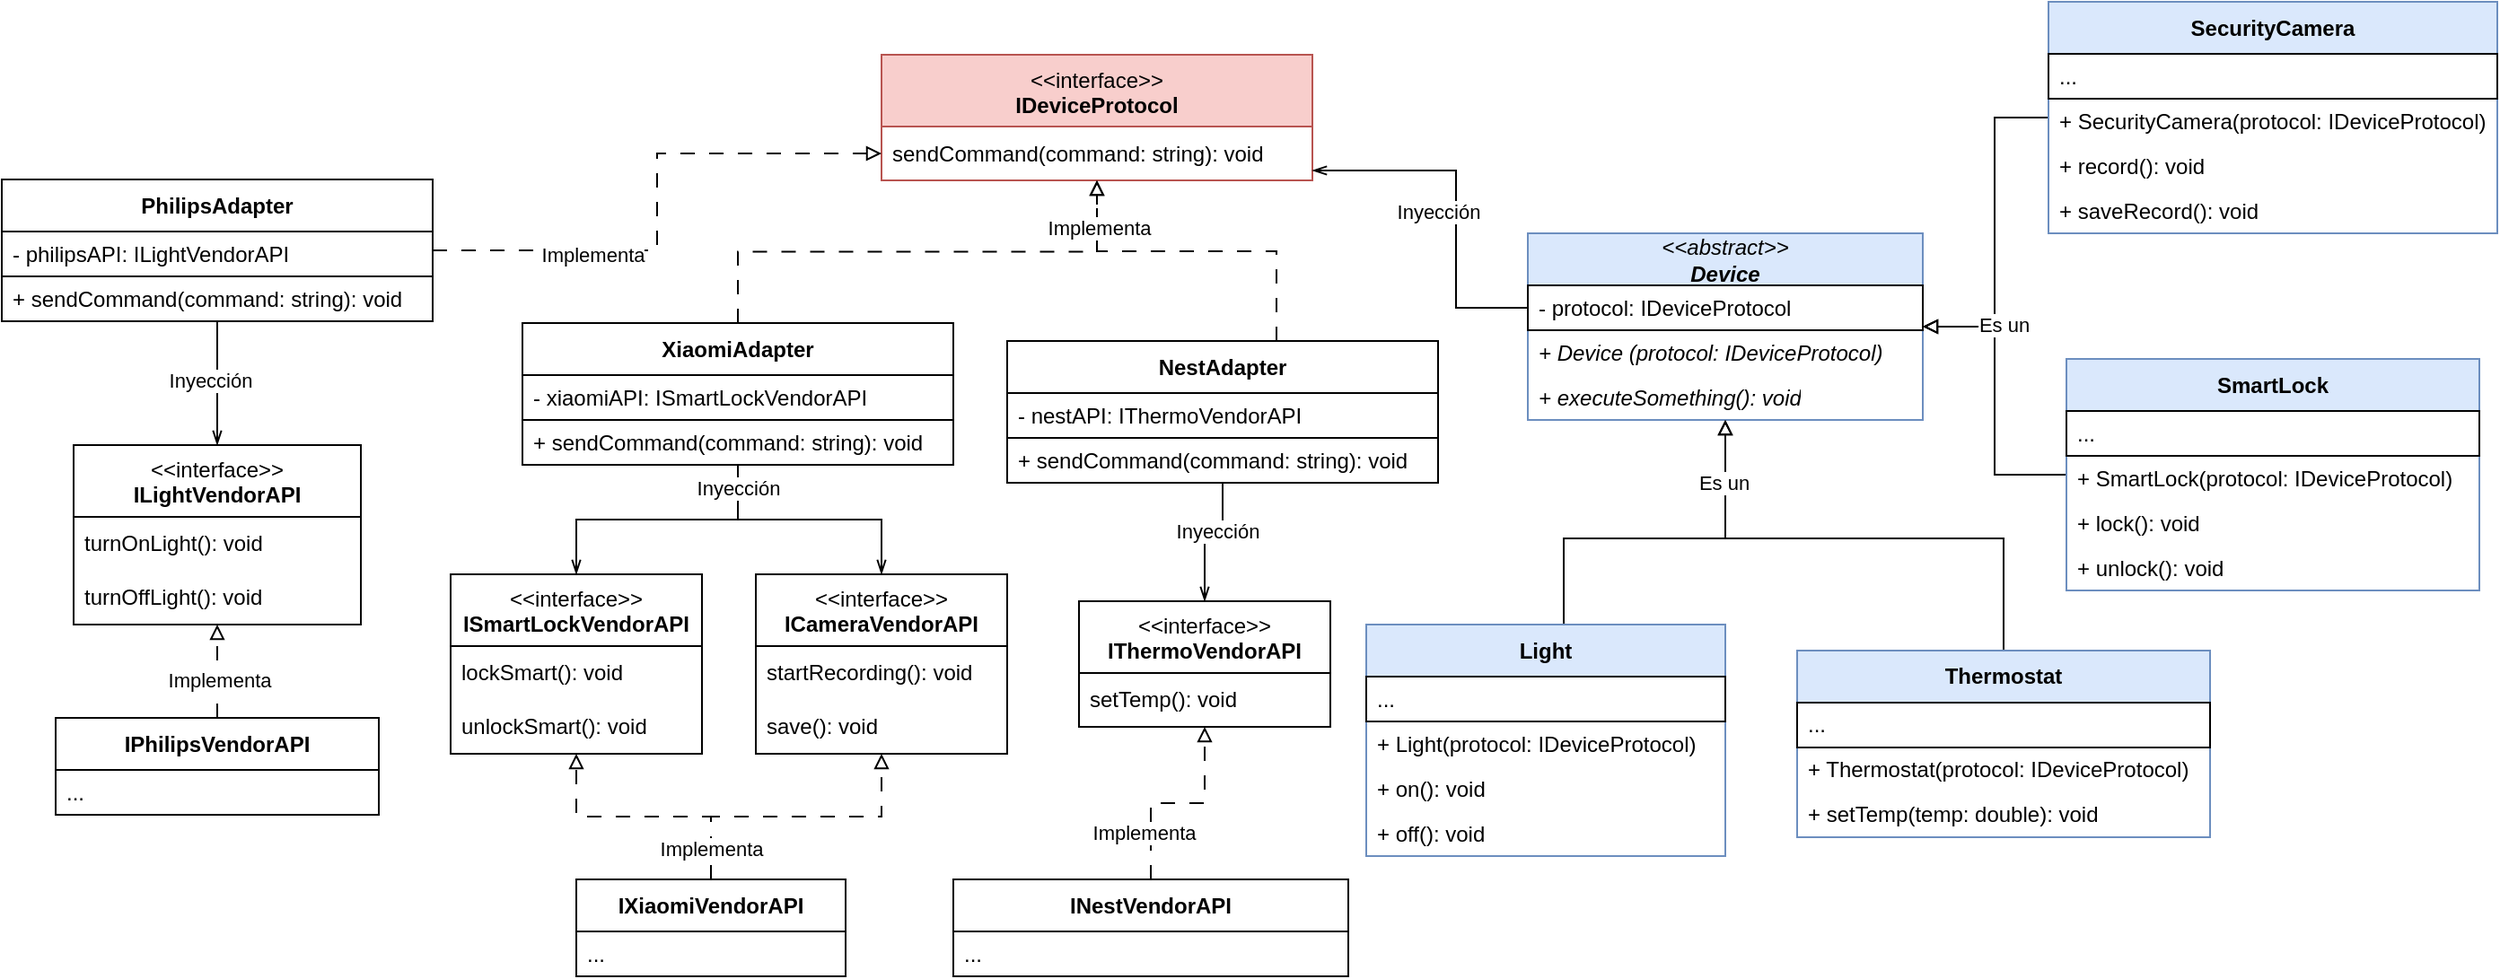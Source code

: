<mxfile version="26.0.15">
  <diagram name="Página-1" id="ifV2C_x29hUe6ZGfaPtc">
    <mxGraphModel dx="3160" dy="1380" grid="1" gridSize="10" guides="1" tooltips="1" connect="1" arrows="1" fold="1" page="1" pageScale="1" pageWidth="827" pageHeight="1169" math="0" shadow="0">
      <root>
        <mxCell id="0" />
        <mxCell id="1" parent="0" />
        <mxCell id="33gZRTFTE7KaJ7L3DJT0-1" value="&amp;lt;&amp;lt;interface&amp;gt;&amp;gt;&lt;br&gt;&lt;b&gt;IDeviceProtocol&lt;/b&gt;" style="swimlane;fontStyle=0;align=center;verticalAlign=top;childLayout=stackLayout;horizontal=1;startSize=40;horizontalStack=0;resizeParent=1;resizeParentMax=0;resizeLast=0;collapsible=0;marginBottom=0;html=1;whiteSpace=wrap;fillColor=#f8cecc;strokeColor=#b85450;" parent="1" vertex="1">
          <mxGeometry x="190" y="40.5" width="240" height="70" as="geometry" />
        </mxCell>
        <mxCell id="33gZRTFTE7KaJ7L3DJT0-2" value="sendCommand(command: string): void" style="text;html=1;strokeColor=none;fillColor=none;align=left;verticalAlign=middle;spacingLeft=4;spacingRight=4;overflow=hidden;rotatable=0;points=[[0,0.5],[1,0.5]];portConstraint=eastwest;whiteSpace=wrap;" parent="33gZRTFTE7KaJ7L3DJT0-1" vertex="1">
          <mxGeometry y="40" width="240" height="30" as="geometry" />
        </mxCell>
        <mxCell id="33gZRTFTE7KaJ7L3DJT0-6" value="&lt;div&gt;&lt;i&gt;&lt;span style=&quot;font-weight: 400;&quot;&gt;&amp;lt;&amp;lt;abstract&amp;gt;&amp;gt;&lt;/span&gt;&lt;br style=&quot;font-weight: 400;&quot;&gt;&lt;/i&gt;&lt;/div&gt;&lt;i&gt;Device&lt;/i&gt;" style="swimlane;fontStyle=1;align=center;verticalAlign=middle;childLayout=stackLayout;horizontal=1;startSize=29;horizontalStack=0;resizeParent=1;resizeParentMax=0;resizeLast=0;collapsible=0;marginBottom=0;html=1;whiteSpace=wrap;fillColor=#dae8fc;strokeColor=#6c8ebf;" parent="1" vertex="1">
          <mxGeometry x="550" y="140" width="220" height="104" as="geometry" />
        </mxCell>
        <mxCell id="33gZRTFTE7KaJ7L3DJT0-7" value="- protocol: IDeviceProtocol" style="text;html=1;strokeColor=default;fillColor=none;align=left;verticalAlign=middle;spacingLeft=4;spacingRight=4;overflow=hidden;rotatable=0;points=[[0,0.5],[1,0.5]];portConstraint=eastwest;whiteSpace=wrap;" parent="33gZRTFTE7KaJ7L3DJT0-6" vertex="1">
          <mxGeometry y="29" width="220" height="25" as="geometry" />
        </mxCell>
        <mxCell id="OnfucWKuPoHsEQt1qRK0-1" value="+ Device (protocol: IDeviceProtocol)" style="text;html=1;strokeColor=none;fillColor=none;align=left;verticalAlign=middle;spacingLeft=4;spacingRight=4;overflow=hidden;rotatable=0;points=[[0,0.5],[1,0.5]];portConstraint=eastwest;whiteSpace=wrap;fontStyle=2" parent="33gZRTFTE7KaJ7L3DJT0-6" vertex="1">
          <mxGeometry y="54" width="220" height="25" as="geometry" />
        </mxCell>
        <mxCell id="OnfucWKuPoHsEQt1qRK0-2" value="+ executeSomething(): void" style="text;html=1;strokeColor=none;fillColor=none;align=left;verticalAlign=middle;spacingLeft=4;spacingRight=4;overflow=hidden;rotatable=0;points=[[0,0.5],[1,0.5]];portConstraint=eastwest;whiteSpace=wrap;fontStyle=2" parent="33gZRTFTE7KaJ7L3DJT0-6" vertex="1">
          <mxGeometry y="79" width="220" height="25" as="geometry" />
        </mxCell>
        <mxCell id="xR-MeoVvyQqbFmxSnG0G-42" style="edgeStyle=orthogonalEdgeStyle;rounded=0;orthogonalLoop=1;jettySize=auto;html=1;endArrow=block;endFill=0;" parent="1" source="OnfucWKuPoHsEQt1qRK0-3" target="33gZRTFTE7KaJ7L3DJT0-6" edge="1">
          <mxGeometry relative="1" as="geometry">
            <Array as="points">
              <mxPoint x="815" y="310" />
              <mxPoint x="660" y="310" />
            </Array>
          </mxGeometry>
        </mxCell>
        <mxCell id="OnfucWKuPoHsEQt1qRK0-3" value="Thermostat" style="swimlane;fontStyle=1;align=center;verticalAlign=middle;childLayout=stackLayout;horizontal=1;startSize=29;horizontalStack=0;resizeParent=1;resizeParentMax=0;resizeLast=0;collapsible=0;marginBottom=0;html=1;whiteSpace=wrap;fillColor=#dae8fc;strokeColor=#6c8ebf;" parent="1" vertex="1">
          <mxGeometry x="700" y="372.5" width="230" height="104" as="geometry" />
        </mxCell>
        <mxCell id="OnfucWKuPoHsEQt1qRK0-4" value="..." style="text;html=1;strokeColor=default;fillColor=none;align=left;verticalAlign=middle;spacingLeft=4;spacingRight=4;overflow=hidden;rotatable=0;points=[[0,0.5],[1,0.5]];portConstraint=eastwest;whiteSpace=wrap;" parent="OnfucWKuPoHsEQt1qRK0-3" vertex="1">
          <mxGeometry y="29" width="230" height="25" as="geometry" />
        </mxCell>
        <mxCell id="xR-MeoVvyQqbFmxSnG0G-24" value="+ Thermostat(protocol: IDeviceProtocol)" style="text;html=1;strokeColor=none;fillColor=none;align=left;verticalAlign=middle;spacingLeft=4;spacingRight=4;overflow=hidden;rotatable=0;points=[[0,0.5],[1,0.5]];portConstraint=eastwest;whiteSpace=wrap;" parent="OnfucWKuPoHsEQt1qRK0-3" vertex="1">
          <mxGeometry y="54" width="230" height="25" as="geometry" />
        </mxCell>
        <mxCell id="OnfucWKuPoHsEQt1qRK0-14" value="+ setTemp(temp: double): void" style="text;html=1;strokeColor=none;fillColor=none;align=left;verticalAlign=middle;spacingLeft=4;spacingRight=4;overflow=hidden;rotatable=0;points=[[0,0.5],[1,0.5]];portConstraint=eastwest;whiteSpace=wrap;" parent="OnfucWKuPoHsEQt1qRK0-3" vertex="1">
          <mxGeometry y="79" width="230" height="25" as="geometry" />
        </mxCell>
        <mxCell id="xR-MeoVvyQqbFmxSnG0G-41" style="edgeStyle=orthogonalEdgeStyle;rounded=0;orthogonalLoop=1;jettySize=auto;html=1;endArrow=block;endFill=0;" parent="1" source="OnfucWKuPoHsEQt1qRK0-5" target="33gZRTFTE7KaJ7L3DJT0-6" edge="1">
          <mxGeometry relative="1" as="geometry">
            <mxPoint x="870" y="230" as="targetPoint" />
          </mxGeometry>
        </mxCell>
        <mxCell id="OnfucWKuPoHsEQt1qRK0-5" value="SmartLock" style="swimlane;fontStyle=1;align=center;verticalAlign=middle;childLayout=stackLayout;horizontal=1;startSize=29;horizontalStack=0;resizeParent=1;resizeParentMax=0;resizeLast=0;collapsible=0;marginBottom=0;html=1;whiteSpace=wrap;fillColor=#dae8fc;strokeColor=#6c8ebf;" parent="1" vertex="1">
          <mxGeometry x="850" y="210" width="230" height="129" as="geometry" />
        </mxCell>
        <mxCell id="OnfucWKuPoHsEQt1qRK0-6" value="..." style="text;html=1;strokeColor=default;fillColor=none;align=left;verticalAlign=middle;spacingLeft=4;spacingRight=4;overflow=hidden;rotatable=0;points=[[0,0.5],[1,0.5]];portConstraint=eastwest;whiteSpace=wrap;" parent="OnfucWKuPoHsEQt1qRK0-5" vertex="1">
          <mxGeometry y="29" width="230" height="25" as="geometry" />
        </mxCell>
        <mxCell id="xR-MeoVvyQqbFmxSnG0G-25" value="+ SmartLock(protocol: IDeviceProtocol)" style="text;html=1;strokeColor=none;fillColor=none;align=left;verticalAlign=middle;spacingLeft=4;spacingRight=4;overflow=hidden;rotatable=0;points=[[0,0.5],[1,0.5]];portConstraint=eastwest;whiteSpace=wrap;" parent="OnfucWKuPoHsEQt1qRK0-5" vertex="1">
          <mxGeometry y="54" width="230" height="25" as="geometry" />
        </mxCell>
        <mxCell id="OnfucWKuPoHsEQt1qRK0-15" value="+ lock(): void" style="text;html=1;strokeColor=none;fillColor=none;align=left;verticalAlign=middle;spacingLeft=4;spacingRight=4;overflow=hidden;rotatable=0;points=[[0,0.5],[1,0.5]];portConstraint=eastwest;whiteSpace=wrap;" parent="OnfucWKuPoHsEQt1qRK0-5" vertex="1">
          <mxGeometry y="79" width="230" height="25" as="geometry" />
        </mxCell>
        <mxCell id="xR-MeoVvyQqbFmxSnG0G-6" value="+ unlock(): void" style="text;html=1;strokeColor=none;fillColor=none;align=left;verticalAlign=middle;spacingLeft=4;spacingRight=4;overflow=hidden;rotatable=0;points=[[0,0.5],[1,0.5]];portConstraint=eastwest;whiteSpace=wrap;" parent="OnfucWKuPoHsEQt1qRK0-5" vertex="1">
          <mxGeometry y="104" width="230" height="25" as="geometry" />
        </mxCell>
        <mxCell id="xR-MeoVvyQqbFmxSnG0G-40" style="edgeStyle=orthogonalEdgeStyle;rounded=0;orthogonalLoop=1;jettySize=auto;html=1;endArrow=block;endFill=0;" parent="1" source="OnfucWKuPoHsEQt1qRK0-7" target="33gZRTFTE7KaJ7L3DJT0-6" edge="1">
          <mxGeometry relative="1" as="geometry">
            <Array as="points">
              <mxPoint x="810" y="75" />
              <mxPoint x="810" y="192" />
            </Array>
          </mxGeometry>
        </mxCell>
        <mxCell id="xR-MeoVvyQqbFmxSnG0G-69" value="Es un" style="edgeLabel;html=1;align=center;verticalAlign=middle;resizable=0;points=[];" parent="xR-MeoVvyQqbFmxSnG0G-40" vertex="1" connectable="0">
          <mxGeometry x="0.408" y="-2" relative="1" as="geometry">
            <mxPoint x="7" y="14" as="offset" />
          </mxGeometry>
        </mxCell>
        <mxCell id="OnfucWKuPoHsEQt1qRK0-7" value="SecurityCamera" style="swimlane;fontStyle=1;align=center;verticalAlign=middle;childLayout=stackLayout;horizontal=1;startSize=29;horizontalStack=0;resizeParent=1;resizeParentMax=0;resizeLast=0;collapsible=0;marginBottom=0;html=1;whiteSpace=wrap;fillColor=#dae8fc;strokeColor=#6c8ebf;" parent="1" vertex="1">
          <mxGeometry x="840" y="11" width="250" height="129" as="geometry" />
        </mxCell>
        <mxCell id="OnfucWKuPoHsEQt1qRK0-8" value="..." style="text;html=1;strokeColor=default;fillColor=none;align=left;verticalAlign=middle;spacingLeft=4;spacingRight=4;overflow=hidden;rotatable=0;points=[[0,0.5],[1,0.5]];portConstraint=eastwest;whiteSpace=wrap;" parent="OnfucWKuPoHsEQt1qRK0-7" vertex="1">
          <mxGeometry y="29" width="250" height="25" as="geometry" />
        </mxCell>
        <mxCell id="xR-MeoVvyQqbFmxSnG0G-28" value="+ SecurityCamera(protocol: IDeviceProtocol)" style="text;html=1;strokeColor=none;fillColor=none;align=left;verticalAlign=middle;spacingLeft=4;spacingRight=4;overflow=hidden;rotatable=0;points=[[0,0.5],[1,0.5]];portConstraint=eastwest;whiteSpace=wrap;" parent="OnfucWKuPoHsEQt1qRK0-7" vertex="1">
          <mxGeometry y="54" width="250" height="25" as="geometry" />
        </mxCell>
        <mxCell id="OnfucWKuPoHsEQt1qRK0-16" value="+ record(): void" style="text;html=1;strokeColor=none;fillColor=none;align=left;verticalAlign=middle;spacingLeft=4;spacingRight=4;overflow=hidden;rotatable=0;points=[[0,0.5],[1,0.5]];portConstraint=eastwest;whiteSpace=wrap;" parent="OnfucWKuPoHsEQt1qRK0-7" vertex="1">
          <mxGeometry y="79" width="250" height="25" as="geometry" />
        </mxCell>
        <mxCell id="OnfucWKuPoHsEQt1qRK0-17" value="+ saveRecord(): void" style="text;html=1;strokeColor=none;fillColor=none;align=left;verticalAlign=middle;spacingLeft=4;spacingRight=4;overflow=hidden;rotatable=0;points=[[0,0.5],[1,0.5]];portConstraint=eastwest;whiteSpace=wrap;" parent="OnfucWKuPoHsEQt1qRK0-7" vertex="1">
          <mxGeometry y="104" width="250" height="25" as="geometry" />
        </mxCell>
        <mxCell id="xR-MeoVvyQqbFmxSnG0G-43" style="edgeStyle=orthogonalEdgeStyle;rounded=0;orthogonalLoop=1;jettySize=auto;html=1;endArrow=block;endFill=0;" parent="1" source="OnfucWKuPoHsEQt1qRK0-10" target="33gZRTFTE7KaJ7L3DJT0-6" edge="1">
          <mxGeometry relative="1" as="geometry">
            <Array as="points">
              <mxPoint x="570" y="310" />
              <mxPoint x="660" y="310" />
            </Array>
          </mxGeometry>
        </mxCell>
        <mxCell id="xR-MeoVvyQqbFmxSnG0G-68" value="Es un" style="edgeLabel;html=1;align=center;verticalAlign=middle;resizable=0;points=[];" parent="xR-MeoVvyQqbFmxSnG0G-43" vertex="1" connectable="0">
          <mxGeometry x="0.667" y="-3" relative="1" as="geometry">
            <mxPoint x="-4" y="1" as="offset" />
          </mxGeometry>
        </mxCell>
        <mxCell id="OnfucWKuPoHsEQt1qRK0-10" value="Light" style="swimlane;fontStyle=1;align=center;verticalAlign=middle;childLayout=stackLayout;horizontal=1;startSize=29;horizontalStack=0;resizeParent=1;resizeParentMax=0;resizeLast=0;collapsible=0;marginBottom=0;html=1;whiteSpace=wrap;fillColor=#dae8fc;strokeColor=#6c8ebf;" parent="1" vertex="1">
          <mxGeometry x="460" y="358" width="200" height="129" as="geometry" />
        </mxCell>
        <mxCell id="OnfucWKuPoHsEQt1qRK0-11" value="..." style="text;html=1;strokeColor=default;fillColor=none;align=left;verticalAlign=middle;spacingLeft=4;spacingRight=4;overflow=hidden;rotatable=0;points=[[0,0.5],[1,0.5]];portConstraint=eastwest;whiteSpace=wrap;" parent="OnfucWKuPoHsEQt1qRK0-10" vertex="1">
          <mxGeometry y="29" width="200" height="25" as="geometry" />
        </mxCell>
        <mxCell id="xR-MeoVvyQqbFmxSnG0G-23" value="+ Light(protocol: IDeviceProtocol)" style="text;html=1;strokeColor=none;fillColor=none;align=left;verticalAlign=middle;spacingLeft=4;spacingRight=4;overflow=hidden;rotatable=0;points=[[0,0.5],[1,0.5]];portConstraint=eastwest;whiteSpace=wrap;" parent="OnfucWKuPoHsEQt1qRK0-10" vertex="1">
          <mxGeometry y="54" width="200" height="25" as="geometry" />
        </mxCell>
        <mxCell id="OnfucWKuPoHsEQt1qRK0-12" value="+ on(): void" style="text;html=1;strokeColor=none;fillColor=none;align=left;verticalAlign=middle;spacingLeft=4;spacingRight=4;overflow=hidden;rotatable=0;points=[[0,0.5],[1,0.5]];portConstraint=eastwest;whiteSpace=wrap;" parent="OnfucWKuPoHsEQt1qRK0-10" vertex="1">
          <mxGeometry y="79" width="200" height="25" as="geometry" />
        </mxCell>
        <mxCell id="OnfucWKuPoHsEQt1qRK0-13" value="+ off(): void" style="text;html=1;strokeColor=none;fillColor=none;align=left;verticalAlign=middle;spacingLeft=4;spacingRight=4;overflow=hidden;rotatable=0;points=[[0,0.5],[1,0.5]];portConstraint=eastwest;whiteSpace=wrap;" parent="OnfucWKuPoHsEQt1qRK0-10" vertex="1">
          <mxGeometry y="104" width="200" height="25" as="geometry" />
        </mxCell>
        <mxCell id="OnfucWKuPoHsEQt1qRK0-18" style="edgeStyle=orthogonalEdgeStyle;rounded=0;orthogonalLoop=1;jettySize=auto;html=1;endArrow=openThin;endFill=0;" parent="1" source="33gZRTFTE7KaJ7L3DJT0-7" target="33gZRTFTE7KaJ7L3DJT0-2" edge="1">
          <mxGeometry relative="1" as="geometry">
            <Array as="points">
              <mxPoint x="510" y="182" />
              <mxPoint x="510" y="105" />
            </Array>
          </mxGeometry>
        </mxCell>
        <mxCell id="OnfucWKuPoHsEQt1qRK0-19" value="Inyección" style="edgeLabel;html=1;align=center;verticalAlign=middle;resizable=0;points=[];" parent="OnfucWKuPoHsEQt1qRK0-18" vertex="1" connectable="0">
          <mxGeometry x="-0.055" y="-2" relative="1" as="geometry">
            <mxPoint x="-12" y="-1" as="offset" />
          </mxGeometry>
        </mxCell>
        <mxCell id="OnfucWKuPoHsEQt1qRK0-30" style="edgeStyle=orthogonalEdgeStyle;rounded=0;orthogonalLoop=1;jettySize=auto;html=1;endArrow=block;endFill=0;dashed=1;dashPattern=8 8;" parent="1" source="OnfucWKuPoHsEQt1qRK0-26" target="33gZRTFTE7KaJ7L3DJT0-2" edge="1">
          <mxGeometry relative="1" as="geometry" />
        </mxCell>
        <mxCell id="xR-MeoVvyQqbFmxSnG0G-62" value="Implementa" style="edgeLabel;html=1;align=center;verticalAlign=middle;resizable=0;points=[];" parent="OnfucWKuPoHsEQt1qRK0-30" vertex="1" connectable="0">
          <mxGeometry x="-0.417" y="-2" relative="1" as="geometry">
            <mxPoint as="offset" />
          </mxGeometry>
        </mxCell>
        <mxCell id="xR-MeoVvyQqbFmxSnG0G-22" style="edgeStyle=orthogonalEdgeStyle;rounded=0;orthogonalLoop=1;jettySize=auto;html=1;endArrow=openThin;endFill=0;" parent="1" source="OnfucWKuPoHsEQt1qRK0-26" target="xR-MeoVvyQqbFmxSnG0G-8" edge="1">
          <mxGeometry relative="1" as="geometry" />
        </mxCell>
        <mxCell id="xR-MeoVvyQqbFmxSnG0G-29" value="Inyección" style="edgeLabel;html=1;align=center;verticalAlign=middle;resizable=0;points=[];" parent="xR-MeoVvyQqbFmxSnG0G-22" vertex="1" connectable="0">
          <mxGeometry x="-0.064" y="-4" relative="1" as="geometry">
            <mxPoint as="offset" />
          </mxGeometry>
        </mxCell>
        <mxCell id="OnfucWKuPoHsEQt1qRK0-26" value="PhilipsAdapter" style="swimlane;fontStyle=1;align=center;verticalAlign=middle;childLayout=stackLayout;horizontal=1;startSize=29;horizontalStack=0;resizeParent=1;resizeParentMax=0;resizeLast=0;collapsible=0;marginBottom=0;html=1;whiteSpace=wrap;" parent="1" vertex="1">
          <mxGeometry x="-300" y="110" width="240" height="79" as="geometry" />
        </mxCell>
        <mxCell id="OnfucWKuPoHsEQt1qRK0-27" value="- philipsAPI: ILightVendorAPI" style="text;html=1;strokeColor=default;fillColor=none;align=left;verticalAlign=middle;spacingLeft=4;spacingRight=4;overflow=hidden;rotatable=0;points=[[0,0.5],[1,0.5]];portConstraint=eastwest;whiteSpace=wrap;" parent="OnfucWKuPoHsEQt1qRK0-26" vertex="1">
          <mxGeometry y="29" width="240" height="25" as="geometry" />
        </mxCell>
        <mxCell id="OnfucWKuPoHsEQt1qRK0-28" value="+ sendCommand(command: string): void" style="text;html=1;strokeColor=none;fillColor=none;align=left;verticalAlign=middle;spacingLeft=4;spacingRight=4;overflow=hidden;rotatable=0;points=[[0,0.5],[1,0.5]];portConstraint=eastwest;whiteSpace=wrap;" parent="OnfucWKuPoHsEQt1qRK0-26" vertex="1">
          <mxGeometry y="54" width="240" height="25" as="geometry" />
        </mxCell>
        <mxCell id="xR-MeoVvyQqbFmxSnG0G-21" style="edgeStyle=orthogonalEdgeStyle;rounded=0;orthogonalLoop=1;jettySize=auto;html=1;dashed=1;dashPattern=8 8;endArrow=block;endFill=0;" parent="1" source="xR-MeoVvyQqbFmxSnG0G-1" target="xR-MeoVvyQqbFmxSnG0G-8" edge="1">
          <mxGeometry relative="1" as="geometry" />
        </mxCell>
        <mxCell id="xR-MeoVvyQqbFmxSnG0G-65" value="Implementa" style="edgeLabel;html=1;align=center;verticalAlign=middle;resizable=0;points=[];" parent="xR-MeoVvyQqbFmxSnG0G-21" vertex="1" connectable="0">
          <mxGeometry x="-0.198" y="-1" relative="1" as="geometry">
            <mxPoint as="offset" />
          </mxGeometry>
        </mxCell>
        <mxCell id="xR-MeoVvyQqbFmxSnG0G-1" value="IPhilipsVendorAPI" style="swimlane;fontStyle=1;align=center;verticalAlign=middle;childLayout=stackLayout;horizontal=1;startSize=29;horizontalStack=0;resizeParent=1;resizeParentMax=0;resizeLast=0;collapsible=0;marginBottom=0;html=1;whiteSpace=wrap;" parent="1" vertex="1">
          <mxGeometry x="-270" y="410" width="180" height="54" as="geometry" />
        </mxCell>
        <mxCell id="xR-MeoVvyQqbFmxSnG0G-2" value="..." style="text;html=1;strokeColor=default;fillColor=none;align=left;verticalAlign=middle;spacingLeft=4;spacingRight=4;overflow=hidden;rotatable=0;points=[[0,0.5],[1,0.5]];portConstraint=eastwest;whiteSpace=wrap;" parent="xR-MeoVvyQqbFmxSnG0G-1" vertex="1">
          <mxGeometry y="29" width="180" height="25" as="geometry" />
        </mxCell>
        <mxCell id="xR-MeoVvyQqbFmxSnG0G-8" value="&amp;lt;&amp;lt;interface&amp;gt;&amp;gt;&lt;br&gt;&lt;b&gt;ILightVendorAPI&lt;/b&gt;" style="swimlane;fontStyle=0;align=center;verticalAlign=top;childLayout=stackLayout;horizontal=1;startSize=40;horizontalStack=0;resizeParent=1;resizeParentMax=0;resizeLast=0;collapsible=0;marginBottom=0;html=1;whiteSpace=wrap;" parent="1" vertex="1">
          <mxGeometry x="-260" y="258" width="160" height="100" as="geometry" />
        </mxCell>
        <mxCell id="xR-MeoVvyQqbFmxSnG0G-9" value="turnOnLight(): void" style="text;html=1;strokeColor=none;fillColor=none;align=left;verticalAlign=middle;spacingLeft=4;spacingRight=4;overflow=hidden;rotatable=0;points=[[0,0.5],[1,0.5]];portConstraint=eastwest;whiteSpace=wrap;" parent="xR-MeoVvyQqbFmxSnG0G-8" vertex="1">
          <mxGeometry y="40" width="160" height="30" as="geometry" />
        </mxCell>
        <mxCell id="xR-MeoVvyQqbFmxSnG0G-20" value="turnOffLight(): void" style="text;html=1;strokeColor=none;fillColor=none;align=left;verticalAlign=middle;spacingLeft=4;spacingRight=4;overflow=hidden;rotatable=0;points=[[0,0.5],[1,0.5]];portConstraint=eastwest;whiteSpace=wrap;" parent="xR-MeoVvyQqbFmxSnG0G-8" vertex="1">
          <mxGeometry y="70" width="160" height="30" as="geometry" />
        </mxCell>
        <mxCell id="xR-MeoVvyQqbFmxSnG0G-39" style="edgeStyle=orthogonalEdgeStyle;rounded=0;orthogonalLoop=1;jettySize=auto;html=1;endArrow=openThin;endFill=0;" parent="1" source="xR-MeoVvyQqbFmxSnG0G-30" target="xR-MeoVvyQqbFmxSnG0G-36" edge="1">
          <mxGeometry relative="1" as="geometry" />
        </mxCell>
        <mxCell id="xR-MeoVvyQqbFmxSnG0G-45" style="edgeStyle=orthogonalEdgeStyle;rounded=0;orthogonalLoop=1;jettySize=auto;html=1;endArrow=block;endFill=0;dashed=1;dashPattern=8 8;" parent="1" source="xR-MeoVvyQqbFmxSnG0G-30" target="33gZRTFTE7KaJ7L3DJT0-1" edge="1">
          <mxGeometry relative="1" as="geometry" />
        </mxCell>
        <mxCell id="xR-MeoVvyQqbFmxSnG0G-50" style="edgeStyle=orthogonalEdgeStyle;rounded=0;orthogonalLoop=1;jettySize=auto;html=1;endArrow=openThin;endFill=0;" parent="1" source="xR-MeoVvyQqbFmxSnG0G-30" target="xR-MeoVvyQqbFmxSnG0G-47" edge="1">
          <mxGeometry relative="1" as="geometry" />
        </mxCell>
        <mxCell id="xR-MeoVvyQqbFmxSnG0G-63" value="Inyección" style="edgeLabel;html=1;align=center;verticalAlign=middle;resizable=0;points=[];" parent="xR-MeoVvyQqbFmxSnG0G-50" vertex="1" connectable="0">
          <mxGeometry x="-0.819" relative="1" as="geometry">
            <mxPoint as="offset" />
          </mxGeometry>
        </mxCell>
        <mxCell id="xR-MeoVvyQqbFmxSnG0G-30" value="XiaomiAdapter" style="swimlane;fontStyle=1;align=center;verticalAlign=middle;childLayout=stackLayout;horizontal=1;startSize=29;horizontalStack=0;resizeParent=1;resizeParentMax=0;resizeLast=0;collapsible=0;marginBottom=0;html=1;whiteSpace=wrap;" parent="1" vertex="1">
          <mxGeometry x="-10" y="190" width="240" height="79" as="geometry" />
        </mxCell>
        <mxCell id="xR-MeoVvyQqbFmxSnG0G-31" value="- xiaomiAPI:&amp;nbsp;&lt;span style=&quot;text-align: center;&quot;&gt;ISmartLockVendorAPI&lt;/span&gt;" style="text;html=1;strokeColor=default;fillColor=none;align=left;verticalAlign=middle;spacingLeft=4;spacingRight=4;overflow=hidden;rotatable=0;points=[[0,0.5],[1,0.5]];portConstraint=eastwest;whiteSpace=wrap;" parent="xR-MeoVvyQqbFmxSnG0G-30" vertex="1">
          <mxGeometry y="29" width="240" height="25" as="geometry" />
        </mxCell>
        <mxCell id="xR-MeoVvyQqbFmxSnG0G-32" value="+ sendCommand(command: string): void" style="text;html=1;strokeColor=none;fillColor=none;align=left;verticalAlign=middle;spacingLeft=4;spacingRight=4;overflow=hidden;rotatable=0;points=[[0,0.5],[1,0.5]];portConstraint=eastwest;whiteSpace=wrap;" parent="xR-MeoVvyQqbFmxSnG0G-30" vertex="1">
          <mxGeometry y="54" width="240" height="25" as="geometry" />
        </mxCell>
        <mxCell id="xR-MeoVvyQqbFmxSnG0G-46" style="edgeStyle=orthogonalEdgeStyle;rounded=0;orthogonalLoop=1;jettySize=auto;html=1;endArrow=block;endFill=0;dashed=1;dashPattern=8 8;" parent="1" source="xR-MeoVvyQqbFmxSnG0G-33" target="33gZRTFTE7KaJ7L3DJT0-1" edge="1">
          <mxGeometry relative="1" as="geometry">
            <Array as="points">
              <mxPoint x="410" y="150" />
              <mxPoint x="310" y="150" />
            </Array>
          </mxGeometry>
        </mxCell>
        <mxCell id="xR-MeoVvyQqbFmxSnG0G-70" value="Implementa" style="edgeLabel;html=1;align=center;verticalAlign=middle;resizable=0;points=[];" parent="xR-MeoVvyQqbFmxSnG0G-46" vertex="1" connectable="0">
          <mxGeometry x="0.72" y="-2" relative="1" as="geometry">
            <mxPoint x="-1" as="offset" />
          </mxGeometry>
        </mxCell>
        <mxCell id="xR-MeoVvyQqbFmxSnG0G-58" style="edgeStyle=orthogonalEdgeStyle;rounded=0;orthogonalLoop=1;jettySize=auto;html=1;endArrow=openThin;endFill=0;" parent="1" source="xR-MeoVvyQqbFmxSnG0G-33" target="xR-MeoVvyQqbFmxSnG0G-55" edge="1">
          <mxGeometry relative="1" as="geometry" />
        </mxCell>
        <mxCell id="xR-MeoVvyQqbFmxSnG0G-64" value="Inyección" style="edgeLabel;html=1;align=center;verticalAlign=middle;resizable=0;points=[];" parent="xR-MeoVvyQqbFmxSnG0G-58" vertex="1" connectable="0">
          <mxGeometry x="-0.477" y="-3" relative="1" as="geometry">
            <mxPoint y="7" as="offset" />
          </mxGeometry>
        </mxCell>
        <mxCell id="xR-MeoVvyQqbFmxSnG0G-33" value="NestAdapter" style="swimlane;fontStyle=1;align=center;verticalAlign=middle;childLayout=stackLayout;horizontal=1;startSize=29;horizontalStack=0;resizeParent=1;resizeParentMax=0;resizeLast=0;collapsible=0;marginBottom=0;html=1;whiteSpace=wrap;" parent="1" vertex="1">
          <mxGeometry x="260" y="200" width="240" height="79" as="geometry" />
        </mxCell>
        <mxCell id="xR-MeoVvyQqbFmxSnG0G-34" value="- nestAPI:&amp;nbsp;&lt;span style=&quot;text-align: center;&quot;&gt;IThermoVendorAPI&lt;/span&gt;" style="text;html=1;strokeColor=default;fillColor=none;align=left;verticalAlign=middle;spacingLeft=4;spacingRight=4;overflow=hidden;rotatable=0;points=[[0,0.5],[1,0.5]];portConstraint=eastwest;whiteSpace=wrap;" parent="xR-MeoVvyQqbFmxSnG0G-33" vertex="1">
          <mxGeometry y="29" width="240" height="25" as="geometry" />
        </mxCell>
        <mxCell id="xR-MeoVvyQqbFmxSnG0G-35" value="+ sendCommand(command: string): void" style="text;html=1;strokeColor=none;fillColor=none;align=left;verticalAlign=middle;spacingLeft=4;spacingRight=4;overflow=hidden;rotatable=0;points=[[0,0.5],[1,0.5]];portConstraint=eastwest;whiteSpace=wrap;" parent="xR-MeoVvyQqbFmxSnG0G-33" vertex="1">
          <mxGeometry y="54" width="240" height="25" as="geometry" />
        </mxCell>
        <mxCell id="xR-MeoVvyQqbFmxSnG0G-36" value="&amp;lt;&amp;lt;interface&amp;gt;&amp;gt;&lt;br&gt;&lt;b&gt;ISmartLockVendorAPI&lt;/b&gt;" style="swimlane;fontStyle=0;align=center;verticalAlign=top;childLayout=stackLayout;horizontal=1;startSize=40;horizontalStack=0;resizeParent=1;resizeParentMax=0;resizeLast=0;collapsible=0;marginBottom=0;html=1;whiteSpace=wrap;" parent="1" vertex="1">
          <mxGeometry x="-50" y="330" width="140" height="100" as="geometry" />
        </mxCell>
        <mxCell id="xR-MeoVvyQqbFmxSnG0G-37" value="lockSmart(): void" style="text;html=1;strokeColor=none;fillColor=none;align=left;verticalAlign=middle;spacingLeft=4;spacingRight=4;overflow=hidden;rotatable=0;points=[[0,0.5],[1,0.5]];portConstraint=eastwest;whiteSpace=wrap;" parent="xR-MeoVvyQqbFmxSnG0G-36" vertex="1">
          <mxGeometry y="40" width="140" height="30" as="geometry" />
        </mxCell>
        <mxCell id="xR-MeoVvyQqbFmxSnG0G-38" value="unlockSmart(): void" style="text;html=1;strokeColor=none;fillColor=none;align=left;verticalAlign=middle;spacingLeft=4;spacingRight=4;overflow=hidden;rotatable=0;points=[[0,0.5],[1,0.5]];portConstraint=eastwest;whiteSpace=wrap;" parent="xR-MeoVvyQqbFmxSnG0G-36" vertex="1">
          <mxGeometry y="70" width="140" height="30" as="geometry" />
        </mxCell>
        <mxCell id="xR-MeoVvyQqbFmxSnG0G-47" value="&amp;lt;&amp;lt;interface&amp;gt;&amp;gt;&lt;br&gt;&lt;b&gt;ICameraVendorAPI&lt;/b&gt;" style="swimlane;fontStyle=0;align=center;verticalAlign=top;childLayout=stackLayout;horizontal=1;startSize=40;horizontalStack=0;resizeParent=1;resizeParentMax=0;resizeLast=0;collapsible=0;marginBottom=0;html=1;whiteSpace=wrap;" parent="1" vertex="1">
          <mxGeometry x="120" y="330" width="140" height="100" as="geometry" />
        </mxCell>
        <mxCell id="xR-MeoVvyQqbFmxSnG0G-48" value="startRecording(): void" style="text;html=1;strokeColor=none;fillColor=none;align=left;verticalAlign=middle;spacingLeft=4;spacingRight=4;overflow=hidden;rotatable=0;points=[[0,0.5],[1,0.5]];portConstraint=eastwest;whiteSpace=wrap;" parent="xR-MeoVvyQqbFmxSnG0G-47" vertex="1">
          <mxGeometry y="40" width="140" height="30" as="geometry" />
        </mxCell>
        <mxCell id="xR-MeoVvyQqbFmxSnG0G-49" value="save(): void" style="text;html=1;strokeColor=none;fillColor=none;align=left;verticalAlign=middle;spacingLeft=4;spacingRight=4;overflow=hidden;rotatable=0;points=[[0,0.5],[1,0.5]];portConstraint=eastwest;whiteSpace=wrap;" parent="xR-MeoVvyQqbFmxSnG0G-47" vertex="1">
          <mxGeometry y="70" width="140" height="30" as="geometry" />
        </mxCell>
        <mxCell id="xR-MeoVvyQqbFmxSnG0G-53" style="edgeStyle=orthogonalEdgeStyle;rounded=0;orthogonalLoop=1;jettySize=auto;html=1;endArrow=block;endFill=0;dashed=1;dashPattern=8 8;" parent="1" source="xR-MeoVvyQqbFmxSnG0G-51" target="xR-MeoVvyQqbFmxSnG0G-36" edge="1">
          <mxGeometry relative="1" as="geometry" />
        </mxCell>
        <mxCell id="xR-MeoVvyQqbFmxSnG0G-54" style="edgeStyle=orthogonalEdgeStyle;rounded=0;orthogonalLoop=1;jettySize=auto;html=1;endArrow=block;endFill=0;dashed=1;dashPattern=8 8;" parent="1" source="xR-MeoVvyQqbFmxSnG0G-51" target="xR-MeoVvyQqbFmxSnG0G-47" edge="1">
          <mxGeometry relative="1" as="geometry" />
        </mxCell>
        <mxCell id="xR-MeoVvyQqbFmxSnG0G-66" value="Implementa" style="edgeLabel;html=1;align=center;verticalAlign=middle;resizable=0;points=[];" parent="xR-MeoVvyQqbFmxSnG0G-54" vertex="1" connectable="0">
          <mxGeometry x="-0.792" relative="1" as="geometry">
            <mxPoint as="offset" />
          </mxGeometry>
        </mxCell>
        <mxCell id="xR-MeoVvyQqbFmxSnG0G-51" value="IXiaomiVendorAPI" style="swimlane;fontStyle=1;align=center;verticalAlign=middle;childLayout=stackLayout;horizontal=1;startSize=29;horizontalStack=0;resizeParent=1;resizeParentMax=0;resizeLast=0;collapsible=0;marginBottom=0;html=1;whiteSpace=wrap;" parent="1" vertex="1">
          <mxGeometry x="20" y="500" width="150" height="54" as="geometry" />
        </mxCell>
        <mxCell id="xR-MeoVvyQqbFmxSnG0G-52" value="..." style="text;html=1;strokeColor=default;fillColor=none;align=left;verticalAlign=middle;spacingLeft=4;spacingRight=4;overflow=hidden;rotatable=0;points=[[0,0.5],[1,0.5]];portConstraint=eastwest;whiteSpace=wrap;" parent="xR-MeoVvyQqbFmxSnG0G-51" vertex="1">
          <mxGeometry y="29" width="150" height="25" as="geometry" />
        </mxCell>
        <mxCell id="xR-MeoVvyQqbFmxSnG0G-55" value="&amp;lt;&amp;lt;interface&amp;gt;&amp;gt;&lt;br&gt;&lt;b&gt;IThermoVendorAPI&lt;/b&gt;" style="swimlane;fontStyle=0;align=center;verticalAlign=top;childLayout=stackLayout;horizontal=1;startSize=40;horizontalStack=0;resizeParent=1;resizeParentMax=0;resizeLast=0;collapsible=0;marginBottom=0;html=1;whiteSpace=wrap;" parent="1" vertex="1">
          <mxGeometry x="300" y="345" width="140" height="70" as="geometry" />
        </mxCell>
        <mxCell id="xR-MeoVvyQqbFmxSnG0G-56" value="setTemp(): void" style="text;html=1;strokeColor=none;fillColor=none;align=left;verticalAlign=middle;spacingLeft=4;spacingRight=4;overflow=hidden;rotatable=0;points=[[0,0.5],[1,0.5]];portConstraint=eastwest;whiteSpace=wrap;" parent="xR-MeoVvyQqbFmxSnG0G-55" vertex="1">
          <mxGeometry y="40" width="140" height="30" as="geometry" />
        </mxCell>
        <mxCell id="xR-MeoVvyQqbFmxSnG0G-61" style="edgeStyle=orthogonalEdgeStyle;rounded=0;orthogonalLoop=1;jettySize=auto;html=1;endArrow=block;endFill=0;dashed=1;dashPattern=8 8;" parent="1" source="xR-MeoVvyQqbFmxSnG0G-59" target="xR-MeoVvyQqbFmxSnG0G-55" edge="1">
          <mxGeometry relative="1" as="geometry" />
        </mxCell>
        <mxCell id="xR-MeoVvyQqbFmxSnG0G-67" value="Implementa" style="edgeLabel;html=1;align=center;verticalAlign=middle;resizable=0;points=[];" parent="xR-MeoVvyQqbFmxSnG0G-61" vertex="1" connectable="0">
          <mxGeometry x="-0.537" y="4" relative="1" as="geometry">
            <mxPoint as="offset" />
          </mxGeometry>
        </mxCell>
        <mxCell id="xR-MeoVvyQqbFmxSnG0G-59" value="INestVendorAPI" style="swimlane;fontStyle=1;align=center;verticalAlign=middle;childLayout=stackLayout;horizontal=1;startSize=29;horizontalStack=0;resizeParent=1;resizeParentMax=0;resizeLast=0;collapsible=0;marginBottom=0;html=1;whiteSpace=wrap;" parent="1" vertex="1">
          <mxGeometry x="230" y="500" width="220" height="54" as="geometry" />
        </mxCell>
        <mxCell id="xR-MeoVvyQqbFmxSnG0G-60" value="..." style="text;html=1;strokeColor=default;fillColor=none;align=left;verticalAlign=middle;spacingLeft=4;spacingRight=4;overflow=hidden;rotatable=0;points=[[0,0.5],[1,0.5]];portConstraint=eastwest;whiteSpace=wrap;" parent="xR-MeoVvyQqbFmxSnG0G-59" vertex="1">
          <mxGeometry y="29" width="220" height="25" as="geometry" />
        </mxCell>
      </root>
    </mxGraphModel>
  </diagram>
</mxfile>
